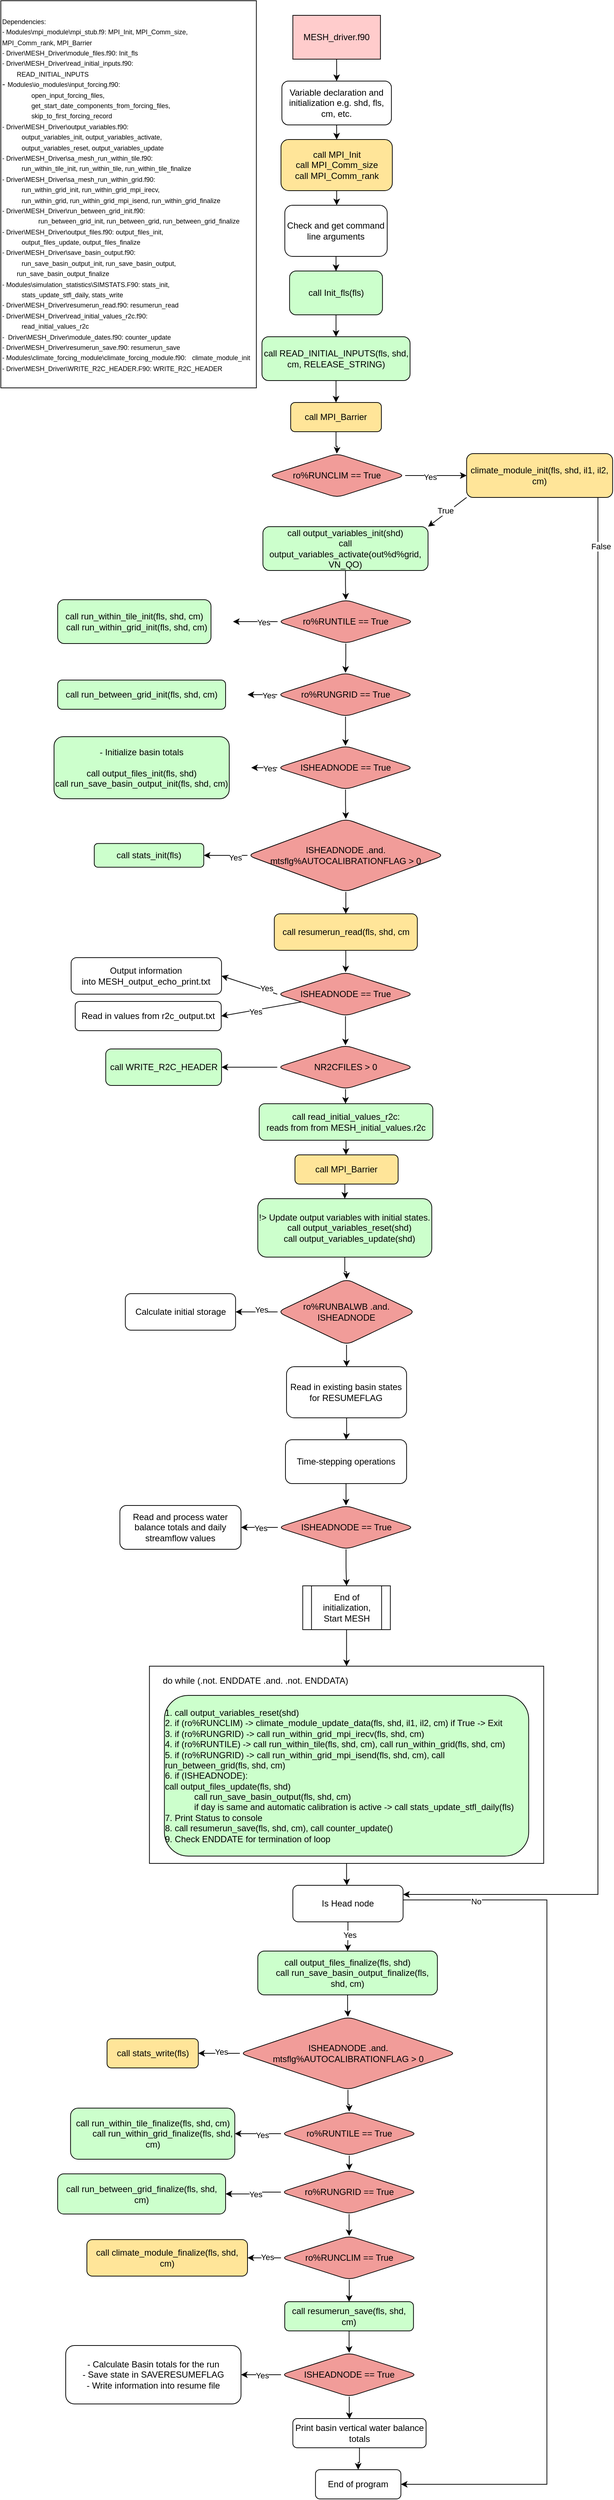 <mxfile version="24.7.14">
  <diagram name="Page-1" id="9W-sOv-dYj6pa3i9w2rR">
    <mxGraphModel dx="1666" dy="749" grid="1" gridSize="10" guides="1" tooltips="1" connect="1" arrows="1" fold="1" page="1" pageScale="1" pageWidth="850" pageHeight="1100" math="0" shadow="0">
      <root>
        <mxCell id="0" />
        <mxCell id="1" parent="0" />
        <mxCell id="gUsLZl85WhMoBVwIoA4Z-2" value="" style="edgeStyle=orthogonalEdgeStyle;rounded=0;orthogonalLoop=1;jettySize=auto;html=1;" parent="1" source="18TPVLA24jC4sj1wfvUi-1" target="gUsLZl85WhMoBVwIoA4Z-1" edge="1">
          <mxGeometry relative="1" as="geometry" />
        </mxCell>
        <mxCell id="18TPVLA24jC4sj1wfvUi-1" value="MESH_driver.f90" style="rounded=0;whiteSpace=wrap;html=1;fillColor=#FFCCCC;" parent="1" vertex="1">
          <mxGeometry x="402.12" y="30" width="120" height="60" as="geometry" />
        </mxCell>
        <mxCell id="gUsLZl85WhMoBVwIoA4Z-5" value="" style="edgeStyle=orthogonalEdgeStyle;rounded=0;orthogonalLoop=1;jettySize=auto;html=1;" parent="1" source="gUsLZl85WhMoBVwIoA4Z-1" target="gUsLZl85WhMoBVwIoA4Z-4" edge="1">
          <mxGeometry relative="1" as="geometry" />
        </mxCell>
        <mxCell id="gUsLZl85WhMoBVwIoA4Z-1" value="Variable declaration and initialization e.g. shd, fls, cm, etc." style="whiteSpace=wrap;html=1;fillColor=#FFFFFF;rounded=1;" parent="1" vertex="1">
          <mxGeometry x="387.12" y="120" width="150" height="60" as="geometry" />
        </mxCell>
        <mxCell id="gUsLZl85WhMoBVwIoA4Z-7" value="" style="edgeStyle=orthogonalEdgeStyle;rounded=0;orthogonalLoop=1;jettySize=auto;html=1;" parent="1" source="gUsLZl85WhMoBVwIoA4Z-4" target="gUsLZl85WhMoBVwIoA4Z-6" edge="1">
          <mxGeometry relative="1" as="geometry" />
        </mxCell>
        <mxCell id="gUsLZl85WhMoBVwIoA4Z-4" value="call MPI_Init&lt;div&gt;call MPI_Comm_size&lt;br&gt;&lt;/div&gt;&lt;div&gt;call MPI_Comm_rank&lt;br&gt;&lt;/div&gt;" style="whiteSpace=wrap;html=1;fillColor=#FFE599;rounded=1;" parent="1" vertex="1">
          <mxGeometry x="385.87" y="200" width="152.5" height="70" as="geometry" />
        </mxCell>
        <mxCell id="gUsLZl85WhMoBVwIoA4Z-9" value="" style="edgeStyle=orthogonalEdgeStyle;rounded=0;orthogonalLoop=1;jettySize=auto;html=1;" parent="1" source="gUsLZl85WhMoBVwIoA4Z-6" target="gUsLZl85WhMoBVwIoA4Z-8" edge="1">
          <mxGeometry relative="1" as="geometry" />
        </mxCell>
        <mxCell id="gUsLZl85WhMoBVwIoA4Z-6" value="Check and get command line arguments" style="whiteSpace=wrap;html=1;fillColor=#FFFFFF;rounded=1;" parent="1" vertex="1">
          <mxGeometry x="391.12" y="290" width="140.25" height="70" as="geometry" />
        </mxCell>
        <mxCell id="gUsLZl85WhMoBVwIoA4Z-13" value="" style="edgeStyle=orthogonalEdgeStyle;rounded=0;orthogonalLoop=1;jettySize=auto;html=1;" parent="1" source="gUsLZl85WhMoBVwIoA4Z-8" target="gUsLZl85WhMoBVwIoA4Z-12" edge="1">
          <mxGeometry relative="1" as="geometry" />
        </mxCell>
        <mxCell id="gUsLZl85WhMoBVwIoA4Z-8" value="call Init_fls(fls)" style="whiteSpace=wrap;html=1;fillColor=#CCFFCC;rounded=1;" parent="1" vertex="1">
          <mxGeometry x="397.62" y="380" width="127.26" height="60" as="geometry" />
        </mxCell>
        <mxCell id="gUsLZl85WhMoBVwIoA4Z-15" value="" style="edgeStyle=orthogonalEdgeStyle;rounded=0;orthogonalLoop=1;jettySize=auto;html=1;" parent="1" source="gUsLZl85WhMoBVwIoA4Z-12" target="gUsLZl85WhMoBVwIoA4Z-14" edge="1">
          <mxGeometry relative="1" as="geometry" />
        </mxCell>
        <mxCell id="gUsLZl85WhMoBVwIoA4Z-12" value="call READ_INITIAL_INPUTS(fls, shd, cm, RELEASE_STRING)" style="whiteSpace=wrap;html=1;fillColor=#CCFFCC;rounded=1;" parent="1" vertex="1">
          <mxGeometry x="359.81" y="470" width="202.87" height="60" as="geometry" />
        </mxCell>
        <mxCell id="gUsLZl85WhMoBVwIoA4Z-17" value="" style="edgeStyle=orthogonalEdgeStyle;rounded=0;orthogonalLoop=1;jettySize=auto;html=1;" parent="1" source="gUsLZl85WhMoBVwIoA4Z-14" edge="1">
          <mxGeometry relative="1" as="geometry">
            <mxPoint x="462.296" y="630" as="targetPoint" />
          </mxGeometry>
        </mxCell>
        <mxCell id="gUsLZl85WhMoBVwIoA4Z-14" value="call MPI_Barrier" style="whiteSpace=wrap;html=1;fillColor=#FFE599;rounded=1;" parent="1" vertex="1">
          <mxGeometry x="399.13" y="560" width="124.25" height="40" as="geometry" />
        </mxCell>
        <mxCell id="gUsLZl85WhMoBVwIoA4Z-20" value="" style="edgeStyle=orthogonalEdgeStyle;rounded=0;orthogonalLoop=1;jettySize=auto;html=1;" parent="1" source="gUsLZl85WhMoBVwIoA4Z-18" target="gUsLZl85WhMoBVwIoA4Z-19" edge="1">
          <mxGeometry relative="1" as="geometry" />
        </mxCell>
        <mxCell id="gUsLZl85WhMoBVwIoA4Z-24" value="Yes" style="edgeLabel;html=1;align=center;verticalAlign=middle;resizable=0;points=[];" parent="gUsLZl85WhMoBVwIoA4Z-20" vertex="1" connectable="0">
          <mxGeometry x="-0.206" y="-2" relative="1" as="geometry">
            <mxPoint as="offset" />
          </mxGeometry>
        </mxCell>
        <mxCell id="gUsLZl85WhMoBVwIoA4Z-18" value="&lt;div&gt;ro%RUNCLIM == True&lt;/div&gt;" style="rhombus;whiteSpace=wrap;html=1;rounded=1;fillColor=#F19C99;" parent="1" vertex="1">
          <mxGeometry x="369.12" y="630" width="186.89" height="60" as="geometry" />
        </mxCell>
        <mxCell id="gUsLZl85WhMoBVwIoA4Z-22" value="" style="edgeStyle=orthogonalEdgeStyle;rounded=0;orthogonalLoop=1;jettySize=auto;html=1;entryX=1;entryY=0.25;entryDx=0;entryDy=0;" parent="1" source="gUsLZl85WhMoBVwIoA4Z-19" target="gUsLZl85WhMoBVwIoA4Z-96" edge="1">
          <mxGeometry relative="1" as="geometry">
            <mxPoint x="740.125" y="780" as="targetPoint" />
            <Array as="points">
              <mxPoint x="820" y="2603" />
            </Array>
          </mxGeometry>
        </mxCell>
        <mxCell id="gUsLZl85WhMoBVwIoA4Z-138" value="False" style="edgeLabel;html=1;align=center;verticalAlign=middle;resizable=0;points=[];" parent="gUsLZl85WhMoBVwIoA4Z-22" vertex="1" connectable="0">
          <mxGeometry x="-0.939" y="4" relative="1" as="geometry">
            <mxPoint as="offset" />
          </mxGeometry>
        </mxCell>
        <mxCell id="gUsLZl85WhMoBVwIoA4Z-25" style="rounded=0;orthogonalLoop=1;jettySize=auto;html=1;exitX=0;exitY=1;exitDx=0;exitDy=0;entryX=1;entryY=0;entryDx=0;entryDy=0;" parent="1" source="gUsLZl85WhMoBVwIoA4Z-19" target="gUsLZl85WhMoBVwIoA4Z-26" edge="1">
          <mxGeometry relative="1" as="geometry">
            <mxPoint x="530.12" y="770" as="targetPoint" />
          </mxGeometry>
        </mxCell>
        <mxCell id="gUsLZl85WhMoBVwIoA4Z-28" value="True" style="edgeLabel;html=1;align=center;verticalAlign=middle;resizable=0;points=[];" parent="gUsLZl85WhMoBVwIoA4Z-25" vertex="1" connectable="0">
          <mxGeometry x="0.032" y="-4" relative="1" as="geometry">
            <mxPoint as="offset" />
          </mxGeometry>
        </mxCell>
        <mxCell id="gUsLZl85WhMoBVwIoA4Z-19" value="climate_module_init(fls, shd, il1, il2, cm)" style="whiteSpace=wrap;html=1;fillColor=#FFE599;rounded=1;" parent="1" vertex="1">
          <mxGeometry x="640.13" y="630" width="199.99" height="60" as="geometry" />
        </mxCell>
        <mxCell id="gUsLZl85WhMoBVwIoA4Z-31" style="edgeStyle=orthogonalEdgeStyle;rounded=0;orthogonalLoop=1;jettySize=auto;html=1;entryX=0.5;entryY=0;entryDx=0;entryDy=0;" parent="1" source="gUsLZl85WhMoBVwIoA4Z-26" target="gUsLZl85WhMoBVwIoA4Z-30" edge="1">
          <mxGeometry relative="1" as="geometry" />
        </mxCell>
        <mxCell id="gUsLZl85WhMoBVwIoA4Z-26" value="call output_variables_init(shd)&lt;div&gt;call output_variables_activate(out%d%grid, VN_QO)&lt;br&gt;&lt;/div&gt;" style="whiteSpace=wrap;html=1;fillColor=#CCFFCC;rounded=1;" parent="1" vertex="1">
          <mxGeometry x="361.12" y="730" width="226.19" height="60" as="geometry" />
        </mxCell>
        <mxCell id="gUsLZl85WhMoBVwIoA4Z-33" value="" style="edgeStyle=orthogonalEdgeStyle;rounded=0;orthogonalLoop=1;jettySize=auto;html=1;" parent="1" source="gUsLZl85WhMoBVwIoA4Z-30" edge="1">
          <mxGeometry relative="1" as="geometry">
            <mxPoint x="320.12" y="860" as="targetPoint" />
          </mxGeometry>
        </mxCell>
        <mxCell id="gUsLZl85WhMoBVwIoA4Z-34" value="Yes" style="edgeLabel;html=1;align=center;verticalAlign=middle;resizable=0;points=[];" parent="gUsLZl85WhMoBVwIoA4Z-33" vertex="1" connectable="0">
          <mxGeometry x="-0.382" y="1" relative="1" as="geometry">
            <mxPoint as="offset" />
          </mxGeometry>
        </mxCell>
        <mxCell id="gUsLZl85WhMoBVwIoA4Z-38" style="edgeStyle=orthogonalEdgeStyle;rounded=0;orthogonalLoop=1;jettySize=auto;html=1;entryX=0.5;entryY=0;entryDx=0;entryDy=0;" parent="1" source="gUsLZl85WhMoBVwIoA4Z-30" target="gUsLZl85WhMoBVwIoA4Z-37" edge="1">
          <mxGeometry relative="1" as="geometry" />
        </mxCell>
        <mxCell id="gUsLZl85WhMoBVwIoA4Z-30" value="&lt;div&gt;ro%RUNTILE == True&lt;/div&gt;" style="rhombus;whiteSpace=wrap;html=1;rounded=1;fillColor=#F19C99;" parent="1" vertex="1">
          <mxGeometry x="381.23" y="830" width="186.89" height="60" as="geometry" />
        </mxCell>
        <mxCell id="gUsLZl85WhMoBVwIoA4Z-32" value="&lt;div&gt;call run_within_tile_init(fls, shd, cm)&lt;/div&gt;&lt;div&gt;&amp;nbsp; call run_within_grid_init(fls, shd, cm)&lt;/div&gt;" style="whiteSpace=wrap;html=1;fillColor=#CCFFCC;rounded=1;" parent="1" vertex="1">
          <mxGeometry x="80" y="830" width="210" height="60" as="geometry" />
        </mxCell>
        <mxCell id="gUsLZl85WhMoBVwIoA4Z-45" style="edgeStyle=orthogonalEdgeStyle;rounded=0;orthogonalLoop=1;jettySize=auto;html=1;entryX=0.5;entryY=0;entryDx=0;entryDy=0;" parent="1" source="gUsLZl85WhMoBVwIoA4Z-37" target="gUsLZl85WhMoBVwIoA4Z-44" edge="1">
          <mxGeometry relative="1" as="geometry" />
        </mxCell>
        <mxCell id="gUsLZl85WhMoBVwIoA4Z-37" value="&lt;div&gt;ro%RUNGRID == True&lt;/div&gt;" style="rhombus;whiteSpace=wrap;html=1;rounded=1;fillColor=#F19C99;" parent="1" vertex="1">
          <mxGeometry x="380.77" y="930" width="186.89" height="60" as="geometry" />
        </mxCell>
        <mxCell id="gUsLZl85WhMoBVwIoA4Z-39" value="" style="edgeStyle=orthogonalEdgeStyle;rounded=0;orthogonalLoop=1;jettySize=auto;html=1;exitX=0;exitY=0.5;exitDx=0;exitDy=0;" parent="1" source="gUsLZl85WhMoBVwIoA4Z-37" edge="1">
          <mxGeometry relative="1" as="geometry">
            <mxPoint x="391.12" y="870" as="sourcePoint" />
            <mxPoint x="340.12" y="960" as="targetPoint" />
          </mxGeometry>
        </mxCell>
        <mxCell id="gUsLZl85WhMoBVwIoA4Z-40" value="Yes" style="edgeLabel;html=1;align=center;verticalAlign=middle;resizable=0;points=[];" parent="gUsLZl85WhMoBVwIoA4Z-39" vertex="1" connectable="0">
          <mxGeometry x="-0.382" y="1" relative="1" as="geometry">
            <mxPoint as="offset" />
          </mxGeometry>
        </mxCell>
        <mxCell id="gUsLZl85WhMoBVwIoA4Z-41" value="call run_between_grid_init(fls, shd, cm)" style="whiteSpace=wrap;html=1;fillColor=#CCFFCC;rounded=1;" parent="1" vertex="1">
          <mxGeometry x="80" y="940" width="230" height="40" as="geometry" />
        </mxCell>
        <mxCell id="gUsLZl85WhMoBVwIoA4Z-50" style="edgeStyle=orthogonalEdgeStyle;rounded=0;orthogonalLoop=1;jettySize=auto;html=1;entryX=0.5;entryY=0;entryDx=0;entryDy=0;" parent="1" source="gUsLZl85WhMoBVwIoA4Z-44" target="gUsLZl85WhMoBVwIoA4Z-49" edge="1">
          <mxGeometry relative="1" as="geometry" />
        </mxCell>
        <mxCell id="gUsLZl85WhMoBVwIoA4Z-44" value="&lt;div&gt;ISHEADNODE == True&lt;/div&gt;" style="rhombus;whiteSpace=wrap;html=1;rounded=1;fillColor=#F19C99;" parent="1" vertex="1">
          <mxGeometry x="380.77" y="1030" width="186.89" height="60" as="geometry" />
        </mxCell>
        <mxCell id="gUsLZl85WhMoBVwIoA4Z-46" value="-&amp;nbsp;Initialize basin totals&lt;div&gt;&lt;br&gt;&lt;/div&gt;&lt;div&gt;&lt;div&gt;call output_files_init(fls, shd)&lt;/div&gt;&lt;div&gt;&lt;span style=&quot;background-color: initial;&quot;&gt;call run_save_basin_output_init(fls, shd, cm)&lt;/span&gt;&lt;/div&gt;&lt;/div&gt;" style="whiteSpace=wrap;html=1;fillColor=#CCFFCC;rounded=1;" parent="1" vertex="1">
          <mxGeometry x="75" y="1017.5" width="240" height="85" as="geometry" />
        </mxCell>
        <mxCell id="gUsLZl85WhMoBVwIoA4Z-47" value="" style="edgeStyle=orthogonalEdgeStyle;rounded=0;orthogonalLoop=1;jettySize=auto;html=1;exitX=0;exitY=0.5;exitDx=0;exitDy=0;entryX=1;entryY=0.5;entryDx=0;entryDy=0;" parent="1" source="gUsLZl85WhMoBVwIoA4Z-44" edge="1">
          <mxGeometry relative="1" as="geometry">
            <mxPoint x="391.12" y="970" as="sourcePoint" />
            <mxPoint x="345.12" y="1060" as="targetPoint" />
          </mxGeometry>
        </mxCell>
        <mxCell id="gUsLZl85WhMoBVwIoA4Z-48" value="Yes" style="edgeLabel;html=1;align=center;verticalAlign=middle;resizable=0;points=[];" parent="gUsLZl85WhMoBVwIoA4Z-47" vertex="1" connectable="0">
          <mxGeometry x="-0.382" y="1" relative="1" as="geometry">
            <mxPoint as="offset" />
          </mxGeometry>
        </mxCell>
        <mxCell id="gUsLZl85WhMoBVwIoA4Z-54" style="edgeStyle=orthogonalEdgeStyle;rounded=0;orthogonalLoop=1;jettySize=auto;html=1;entryX=1;entryY=0.5;entryDx=0;entryDy=0;" parent="1" source="gUsLZl85WhMoBVwIoA4Z-49" target="gUsLZl85WhMoBVwIoA4Z-52" edge="1">
          <mxGeometry relative="1" as="geometry" />
        </mxCell>
        <mxCell id="gUsLZl85WhMoBVwIoA4Z-55" value="Yes" style="edgeLabel;html=1;align=center;verticalAlign=middle;resizable=0;points=[];" parent="gUsLZl85WhMoBVwIoA4Z-54" vertex="1" connectable="0">
          <mxGeometry x="-0.436" y="3" relative="1" as="geometry">
            <mxPoint as="offset" />
          </mxGeometry>
        </mxCell>
        <mxCell id="gUsLZl85WhMoBVwIoA4Z-57" value="" style="edgeStyle=orthogonalEdgeStyle;rounded=0;orthogonalLoop=1;jettySize=auto;html=1;" parent="1" source="gUsLZl85WhMoBVwIoA4Z-49" target="gUsLZl85WhMoBVwIoA4Z-56" edge="1">
          <mxGeometry relative="1" as="geometry">
            <mxPoint x="486.957" y="1259.996" as="sourcePoint" />
          </mxGeometry>
        </mxCell>
        <mxCell id="gUsLZl85WhMoBVwIoA4Z-49" value="&lt;div&gt;ISHEADNODE .and. mtsflg%AUTOCALIBRATIONFLAG &amp;gt; 0&lt;/div&gt;" style="rhombus;whiteSpace=wrap;html=1;rounded=1;fillColor=#F19C99;" parent="1" vertex="1">
          <mxGeometry x="340" y="1130" width="269.35" height="100" as="geometry" />
        </mxCell>
        <mxCell id="gUsLZl85WhMoBVwIoA4Z-52" value="call stats_init(fls)" style="whiteSpace=wrap;html=1;fillColor=#CCFFCC;rounded=1;" parent="1" vertex="1">
          <mxGeometry x="130.12" y="1163.75" width="150" height="32.5" as="geometry" />
        </mxCell>
        <mxCell id="gUsLZl85WhMoBVwIoA4Z-61" style="edgeStyle=orthogonalEdgeStyle;rounded=0;orthogonalLoop=1;jettySize=auto;html=1;" parent="1" source="gUsLZl85WhMoBVwIoA4Z-56" target="gUsLZl85WhMoBVwIoA4Z-60" edge="1">
          <mxGeometry relative="1" as="geometry" />
        </mxCell>
        <mxCell id="gUsLZl85WhMoBVwIoA4Z-56" value="call resumerun_read(fls, shd, cm" style="whiteSpace=wrap;html=1;fillColor=#FFE599;rounded=1;" parent="1" vertex="1">
          <mxGeometry x="376.72" y="1260" width="195.91" height="50" as="geometry" />
        </mxCell>
        <mxCell id="gUsLZl85WhMoBVwIoA4Z-58" value="Output information into&amp;nbsp;MESH_output_echo_print.txt" style="whiteSpace=wrap;html=1;fillColor=#FFFFFF;rounded=1;" parent="1" vertex="1">
          <mxGeometry x="98.42" y="1320" width="206" height="50" as="geometry" />
        </mxCell>
        <mxCell id="gUsLZl85WhMoBVwIoA4Z-62" style="rounded=0;orthogonalLoop=1;jettySize=auto;html=1;exitX=0;exitY=0.5;exitDx=0;exitDy=0;entryX=1;entryY=0.5;entryDx=0;entryDy=0;" parent="1" source="gUsLZl85WhMoBVwIoA4Z-60" target="gUsLZl85WhMoBVwIoA4Z-58" edge="1">
          <mxGeometry relative="1" as="geometry">
            <mxPoint x="311.12" y="1355.88" as="targetPoint" />
          </mxGeometry>
        </mxCell>
        <mxCell id="u-flpIWUpxLz1rZG0Yce-4" value="Yes" style="edgeLabel;html=1;align=center;verticalAlign=middle;resizable=0;points=[];" parent="gUsLZl85WhMoBVwIoA4Z-62" vertex="1" connectable="0">
          <mxGeometry x="-0.589" y="-3" relative="1" as="geometry">
            <mxPoint as="offset" />
          </mxGeometry>
        </mxCell>
        <mxCell id="gUsLZl85WhMoBVwIoA4Z-65" style="rounded=0;orthogonalLoop=1;jettySize=auto;html=1;entryX=1;entryY=0.5;entryDx=0;entryDy=0;" parent="1" source="gUsLZl85WhMoBVwIoA4Z-60" target="gUsLZl85WhMoBVwIoA4Z-63" edge="1">
          <mxGeometry relative="1" as="geometry">
            <mxPoint x="310.12" y="1400" as="targetPoint" />
          </mxGeometry>
        </mxCell>
        <mxCell id="u-flpIWUpxLz1rZG0Yce-3" value="Yes" style="edgeLabel;html=1;align=center;verticalAlign=middle;resizable=0;points=[];" parent="gUsLZl85WhMoBVwIoA4Z-65" vertex="1" connectable="0">
          <mxGeometry x="0.152" y="2" relative="1" as="geometry">
            <mxPoint as="offset" />
          </mxGeometry>
        </mxCell>
        <mxCell id="gUsLZl85WhMoBVwIoA4Z-68" value="" style="edgeStyle=orthogonalEdgeStyle;rounded=0;orthogonalLoop=1;jettySize=auto;html=1;" parent="1" source="gUsLZl85WhMoBVwIoA4Z-60" target="gUsLZl85WhMoBVwIoA4Z-67" edge="1">
          <mxGeometry relative="1" as="geometry" />
        </mxCell>
        <mxCell id="gUsLZl85WhMoBVwIoA4Z-60" value="&lt;div&gt;ISHEADNODE == True&lt;/div&gt;" style="rhombus;whiteSpace=wrap;html=1;rounded=1;fillColor=#F19C99;" parent="1" vertex="1">
          <mxGeometry x="380.77" y="1340" width="186.89" height="60" as="geometry" />
        </mxCell>
        <mxCell id="gUsLZl85WhMoBVwIoA4Z-63" value="Read in values from r2c_output.txt" style="whiteSpace=wrap;html=1;fillColor=#FFFFFF;rounded=1;" parent="1" vertex="1">
          <mxGeometry x="104" y="1380" width="200" height="40" as="geometry" />
        </mxCell>
        <mxCell id="gUsLZl85WhMoBVwIoA4Z-70" value="" style="edgeStyle=orthogonalEdgeStyle;rounded=0;orthogonalLoop=1;jettySize=auto;html=1;" parent="1" source="gUsLZl85WhMoBVwIoA4Z-67" target="gUsLZl85WhMoBVwIoA4Z-69" edge="1">
          <mxGeometry relative="1" as="geometry" />
        </mxCell>
        <mxCell id="gUsLZl85WhMoBVwIoA4Z-72" value="" style="edgeStyle=orthogonalEdgeStyle;rounded=0;orthogonalLoop=1;jettySize=auto;html=1;" parent="1" source="gUsLZl85WhMoBVwIoA4Z-67" target="gUsLZl85WhMoBVwIoA4Z-71" edge="1">
          <mxGeometry relative="1" as="geometry" />
        </mxCell>
        <mxCell id="gUsLZl85WhMoBVwIoA4Z-67" value="&lt;div&gt;NR2CFILES &amp;gt; 0&lt;/div&gt;" style="rhombus;whiteSpace=wrap;html=1;rounded=1;fillColor=#F19C99;" parent="1" vertex="1">
          <mxGeometry x="380.77" y="1440" width="186.89" height="60" as="geometry" />
        </mxCell>
        <mxCell id="gUsLZl85WhMoBVwIoA4Z-69" value="call WRITE_R2C_HEADER" style="whiteSpace=wrap;html=1;fillColor=#CCFFCC;rounded=1;" parent="1" vertex="1">
          <mxGeometry x="145.82" y="1445" width="158.6" height="50" as="geometry" />
        </mxCell>
        <mxCell id="pa1D5qOyX0WjgCxCnoP0-2" style="edgeStyle=orthogonalEdgeStyle;rounded=0;orthogonalLoop=1;jettySize=auto;html=1;exitX=0.5;exitY=1;exitDx=0;exitDy=0;" edge="1" parent="1" source="gUsLZl85WhMoBVwIoA4Z-71" target="pa1D5qOyX0WjgCxCnoP0-1">
          <mxGeometry relative="1" as="geometry" />
        </mxCell>
        <mxCell id="gUsLZl85WhMoBVwIoA4Z-71" value="call read_initial_values_r2c:&lt;br&gt;reads from from&amp;nbsp;MESH_initial_values.r2c" style="whiteSpace=wrap;html=1;fillColor=#CCFFCC;rounded=1;" parent="1" vertex="1">
          <mxGeometry x="356.02" y="1520" width="237.85" height="50" as="geometry" />
        </mxCell>
        <mxCell id="gUsLZl85WhMoBVwIoA4Z-76" style="edgeStyle=orthogonalEdgeStyle;rounded=0;orthogonalLoop=1;jettySize=auto;html=1;entryX=0.5;entryY=0;entryDx=0;entryDy=0;" parent="1" source="gUsLZl85WhMoBVwIoA4Z-73" target="gUsLZl85WhMoBVwIoA4Z-75" edge="1">
          <mxGeometry relative="1" as="geometry" />
        </mxCell>
        <mxCell id="gUsLZl85WhMoBVwIoA4Z-73" value="&lt;div&gt;!&amp;gt; Update output variables with initial states.&lt;/div&gt;&lt;div&gt;&amp;nbsp; &amp;nbsp; call output_variables_reset(shd)&lt;/div&gt;&lt;div&gt;&amp;nbsp; &amp;nbsp; call output_variables_update(shd)&lt;/div&gt;" style="whiteSpace=wrap;html=1;fillColor=#CCFFCC;rounded=1;" parent="1" vertex="1">
          <mxGeometry x="354.12" y="1650" width="238.3" height="80" as="geometry" />
        </mxCell>
        <mxCell id="gUsLZl85WhMoBVwIoA4Z-78" style="edgeStyle=orthogonalEdgeStyle;rounded=0;orthogonalLoop=1;jettySize=auto;html=1;entryX=1;entryY=0.5;entryDx=0;entryDy=0;" parent="1" source="gUsLZl85WhMoBVwIoA4Z-75" target="gUsLZl85WhMoBVwIoA4Z-77" edge="1">
          <mxGeometry relative="1" as="geometry" />
        </mxCell>
        <mxCell id="u-flpIWUpxLz1rZG0Yce-5" value="Yes" style="edgeLabel;html=1;align=center;verticalAlign=middle;resizable=0;points=[];" parent="gUsLZl85WhMoBVwIoA4Z-78" vertex="1" connectable="0">
          <mxGeometry x="-0.228" y="-3" relative="1" as="geometry">
            <mxPoint as="offset" />
          </mxGeometry>
        </mxCell>
        <mxCell id="gUsLZl85WhMoBVwIoA4Z-80" value="" style="edgeStyle=orthogonalEdgeStyle;rounded=0;orthogonalLoop=1;jettySize=auto;html=1;" parent="1" source="gUsLZl85WhMoBVwIoA4Z-75" target="gUsLZl85WhMoBVwIoA4Z-79" edge="1">
          <mxGeometry relative="1" as="geometry" />
        </mxCell>
        <mxCell id="gUsLZl85WhMoBVwIoA4Z-75" value="&lt;div&gt;ro%RUNBALWB .and. ISHEADNODE&lt;/div&gt;" style="rhombus;whiteSpace=wrap;html=1;rounded=1;fillColor=#F19C99;" parent="1" vertex="1">
          <mxGeometry x="381.23" y="1760" width="188.89" height="90" as="geometry" />
        </mxCell>
        <mxCell id="gUsLZl85WhMoBVwIoA4Z-77" value="Calculate initial storage" style="whiteSpace=wrap;html=1;fillColor=#FFFFFF;rounded=1;" parent="1" vertex="1">
          <mxGeometry x="172.67" y="1780" width="151" height="50" as="geometry" />
        </mxCell>
        <mxCell id="gUsLZl85WhMoBVwIoA4Z-82" value="" style="edgeStyle=orthogonalEdgeStyle;rounded=0;orthogonalLoop=1;jettySize=auto;html=1;" parent="1" source="gUsLZl85WhMoBVwIoA4Z-79" target="gUsLZl85WhMoBVwIoA4Z-81" edge="1">
          <mxGeometry relative="1" as="geometry" />
        </mxCell>
        <mxCell id="gUsLZl85WhMoBVwIoA4Z-79" value="Read in existing basin states for RESUMEFLAG" style="whiteSpace=wrap;html=1;fillColor=#FFFFFF;rounded=1;" parent="1" vertex="1">
          <mxGeometry x="393.45" y="1880" width="164.45" height="70" as="geometry" />
        </mxCell>
        <mxCell id="4iPWvm5oYyeoY1g7XsAB-4" style="edgeStyle=orthogonalEdgeStyle;rounded=0;orthogonalLoop=1;jettySize=auto;html=1;" parent="1" source="gUsLZl85WhMoBVwIoA4Z-81" target="4iPWvm5oYyeoY1g7XsAB-3" edge="1">
          <mxGeometry relative="1" as="geometry" />
        </mxCell>
        <mxCell id="gUsLZl85WhMoBVwIoA4Z-81" value="Time-stepping operations" style="rounded=1;whiteSpace=wrap;html=1;fillColor=#FFFFFF;" parent="1" vertex="1">
          <mxGeometry x="391.99" y="1980" width="165.91" height="60" as="geometry" />
        </mxCell>
        <mxCell id="gUsLZl85WhMoBVwIoA4Z-90" style="edgeStyle=orthogonalEdgeStyle;rounded=0;orthogonalLoop=1;jettySize=auto;html=1;entryX=0.5;entryY=0;entryDx=0;entryDy=0;" parent="1" source="gUsLZl85WhMoBVwIoA4Z-87" target="gUsLZl85WhMoBVwIoA4Z-89" edge="1">
          <mxGeometry relative="1" as="geometry" />
        </mxCell>
        <mxCell id="gUsLZl85WhMoBVwIoA4Z-87" value="End of initialization,&lt;div&gt;Start MESH&lt;/div&gt;" style="shape=process;whiteSpace=wrap;html=1;backgroundOutline=1;" parent="1" vertex="1">
          <mxGeometry x="415.68" y="2180" width="120" height="60" as="geometry" />
        </mxCell>
        <mxCell id="gUsLZl85WhMoBVwIoA4Z-93" value="" style="group" parent="1" vertex="1" connectable="0">
          <mxGeometry x="205.68" y="2290" width="540" height="270" as="geometry" />
        </mxCell>
        <mxCell id="gUsLZl85WhMoBVwIoA4Z-89" value="" style="rounded=0;whiteSpace=wrap;html=1;align=left;" parent="gUsLZl85WhMoBVwIoA4Z-93" vertex="1">
          <mxGeometry width="540" height="270" as="geometry" />
        </mxCell>
        <mxCell id="gUsLZl85WhMoBVwIoA4Z-91" value="do while (.not. ENDDATE .and. .not. ENDDATA)" style="text;html=1;align=center;verticalAlign=middle;whiteSpace=wrap;rounded=0;" parent="gUsLZl85WhMoBVwIoA4Z-93" vertex="1">
          <mxGeometry y="10" width="290" height="20" as="geometry" />
        </mxCell>
        <mxCell id="gUsLZl85WhMoBVwIoA4Z-92" value="&lt;div style=&quot;text-align: left;&quot;&gt;&lt;span style=&quot;background-color: initial;&quot;&gt;1.&amp;nbsp;call output_variables_reset(shd)&lt;/span&gt;&lt;/div&gt;&lt;div style=&quot;text-align: left;&quot;&gt;2.&amp;nbsp;if (ro%RUNCLIM) -&amp;gt; climate_module_update_data(fls, shd, il1, il2, cm) if True -&amp;gt; Exit&lt;/div&gt;&lt;div style=&quot;text-align: left;&quot;&gt;3.&amp;nbsp;if (ro%RUNGRID) -&amp;gt; call run_within_grid_mpi_irecv(fls, shd, cm)&lt;/div&gt;&lt;div style=&quot;text-align: left;&quot;&gt;4.&amp;nbsp;if (ro%RUNTILE) -&amp;gt;&amp;nbsp;&lt;span style=&quot;background-color: initial;&quot;&gt;call run_within_tile(fls, shd, cm),&lt;/span&gt;&lt;span style=&quot;background-color: initial;&quot;&gt;&amp;nbsp;call run_within_grid(fls, shd, cm)&lt;/span&gt;&lt;/div&gt;&lt;div style=&quot;text-align: left;&quot;&gt;&lt;span style=&quot;background-color: initial;&quot;&gt;5.&amp;nbsp;&lt;/span&gt;&lt;span style=&quot;background-color: initial;&quot;&gt;if (ro%RUNGRID) -&amp;gt;&amp;nbsp;&lt;/span&gt;&lt;span style=&quot;background-color: initial;&quot;&gt;call run_within_grid_mpi_isend(fls, shd, cm),&amp;nbsp;&lt;/span&gt;&lt;span style=&quot;background-color: initial;&quot;&gt;call run_between_grid(fls, shd, cm)&lt;/span&gt;&lt;/div&gt;&lt;div style=&quot;text-align: left;&quot;&gt;&lt;span style=&quot;background-color: initial;&quot;&gt;6.&amp;nbsp;&lt;/span&gt;&lt;span style=&quot;background-color: initial;&quot;&gt;if (ISHEADNODE):&lt;/span&gt;&lt;/div&gt;&lt;div style=&quot;text-align: left;&quot;&gt;&lt;span style=&quot;background-color: initial;&quot;&gt;&lt;div&gt;call output_files_update(fls, shd)&lt;/div&gt;&lt;div&gt;&amp;nbsp; &amp;nbsp; &amp;nbsp; &amp;nbsp; &amp;nbsp; &amp;nbsp; call run_save_basin_output(fls, shd, cm)&lt;/div&gt;&lt;div&gt;&lt;span style=&quot;white-space: pre;&quot;&gt;&#x9;&lt;/span&gt;&amp;nbsp; &amp;nbsp; if day is same and automatic calibration is active -&amp;gt; call stats_update_stfl_daily(fls)&lt;br&gt;&lt;/div&gt;&lt;div&gt;7. Print Status to console&lt;/div&gt;&lt;div&gt;8.&amp;nbsp;call resumerun_save(fls, shd, cm),&amp;nbsp;&lt;span style=&quot;background-color: initial;&quot;&gt;call counter_update()&lt;/span&gt;&lt;/div&gt;&lt;div&gt;&lt;span style=&quot;background-color: initial;&quot;&gt;9. Check&amp;nbsp;&lt;/span&gt;&lt;span style=&quot;background-color: initial;&quot;&gt;ENDDATE for termination of loop&lt;/span&gt;&lt;/div&gt;&lt;/span&gt;&lt;/div&gt;" style="rounded=1;whiteSpace=wrap;html=1;fillColor=#CCFFCC;" parent="gUsLZl85WhMoBVwIoA4Z-93" vertex="1">
          <mxGeometry x="20.5" y="40" width="498.99" height="220" as="geometry" />
        </mxCell>
        <mxCell id="gUsLZl85WhMoBVwIoA4Z-95" value="" style="edgeStyle=orthogonalEdgeStyle;rounded=0;orthogonalLoop=1;jettySize=auto;html=1;" parent="1" source="gUsLZl85WhMoBVwIoA4Z-89" edge="1">
          <mxGeometry relative="1" as="geometry">
            <mxPoint x="476.12" y="2590" as="targetPoint" />
          </mxGeometry>
        </mxCell>
        <mxCell id="gUsLZl85WhMoBVwIoA4Z-98" value="" style="edgeStyle=orthogonalEdgeStyle;rounded=0;orthogonalLoop=1;jettySize=auto;html=1;" parent="1" source="gUsLZl85WhMoBVwIoA4Z-96" target="gUsLZl85WhMoBVwIoA4Z-97" edge="1">
          <mxGeometry relative="1" as="geometry" />
        </mxCell>
        <mxCell id="gUsLZl85WhMoBVwIoA4Z-99" value="Yes" style="edgeLabel;html=1;align=center;verticalAlign=middle;resizable=0;points=[];" parent="gUsLZl85WhMoBVwIoA4Z-98" vertex="1" connectable="0">
          <mxGeometry x="-0.099" y="2" relative="1" as="geometry">
            <mxPoint as="offset" />
          </mxGeometry>
        </mxCell>
        <mxCell id="gUsLZl85WhMoBVwIoA4Z-136" style="edgeStyle=orthogonalEdgeStyle;rounded=0;orthogonalLoop=1;jettySize=auto;html=1;entryX=1;entryY=0.5;entryDx=0;entryDy=0;" parent="1" source="gUsLZl85WhMoBVwIoA4Z-96" target="gUsLZl85WhMoBVwIoA4Z-134" edge="1">
          <mxGeometry relative="1" as="geometry">
            <Array as="points">
              <mxPoint x="750.12" y="2610" />
              <mxPoint x="750.12" y="3410" />
            </Array>
          </mxGeometry>
        </mxCell>
        <mxCell id="gUsLZl85WhMoBVwIoA4Z-137" value="No" style="edgeLabel;html=1;align=center;verticalAlign=middle;resizable=0;points=[];" parent="gUsLZl85WhMoBVwIoA4Z-136" vertex="1" connectable="0">
          <mxGeometry x="-0.833" y="-2" relative="1" as="geometry">
            <mxPoint as="offset" />
          </mxGeometry>
        </mxCell>
        <mxCell id="gUsLZl85WhMoBVwIoA4Z-96" value="Is Head node" style="whiteSpace=wrap;html=1;fillColor=#FFFFFF;rounded=1;" parent="1" vertex="1">
          <mxGeometry x="402.12" y="2590" width="151" height="50" as="geometry" />
        </mxCell>
        <mxCell id="gUsLZl85WhMoBVwIoA4Z-97" value="&lt;div&gt;call output_files_finalize(fls, shd)&lt;/div&gt;&lt;div&gt;&amp;nbsp; &amp;nbsp; call run_save_basin_output_finalize(fls, shd, cm)&lt;/div&gt;" style="whiteSpace=wrap;html=1;fillColor=#CCFFCC;rounded=1;" parent="1" vertex="1">
          <mxGeometry x="354.12" y="2680" width="246" height="60" as="geometry" />
        </mxCell>
        <mxCell id="gUsLZl85WhMoBVwIoA4Z-103" value="" style="edgeStyle=orthogonalEdgeStyle;rounded=0;orthogonalLoop=1;jettySize=auto;html=1;" parent="1" source="gUsLZl85WhMoBVwIoA4Z-100" target="gUsLZl85WhMoBVwIoA4Z-102" edge="1">
          <mxGeometry relative="1" as="geometry" />
        </mxCell>
        <mxCell id="gUsLZl85WhMoBVwIoA4Z-105" value="Yes" style="edgeLabel;html=1;align=center;verticalAlign=middle;resizable=0;points=[];" parent="gUsLZl85WhMoBVwIoA4Z-103" vertex="1" connectable="0">
          <mxGeometry x="-0.096" y="-2" relative="1" as="geometry">
            <mxPoint as="offset" />
          </mxGeometry>
        </mxCell>
        <mxCell id="gUsLZl85WhMoBVwIoA4Z-107" style="edgeStyle=orthogonalEdgeStyle;rounded=0;orthogonalLoop=1;jettySize=auto;html=1;entryX=0.5;entryY=0;entryDx=0;entryDy=0;" parent="1" source="gUsLZl85WhMoBVwIoA4Z-100" target="gUsLZl85WhMoBVwIoA4Z-106" edge="1">
          <mxGeometry relative="1" as="geometry" />
        </mxCell>
        <mxCell id="gUsLZl85WhMoBVwIoA4Z-100" value="&lt;div&gt;ISHEADNODE .and. mtsflg%AUTOCALIBRATIONFLAG &amp;gt; 0&lt;/div&gt;" style="rhombus;whiteSpace=wrap;html=1;rounded=1;fillColor=#F19C99;" parent="1" vertex="1">
          <mxGeometry x="329.51" y="2770" width="296.23" height="100" as="geometry" />
        </mxCell>
        <mxCell id="gUsLZl85WhMoBVwIoA4Z-101" style="edgeStyle=orthogonalEdgeStyle;rounded=0;orthogonalLoop=1;jettySize=auto;html=1;entryX=0.5;entryY=0;entryDx=0;entryDy=0;" parent="1" source="gUsLZl85WhMoBVwIoA4Z-97" target="gUsLZl85WhMoBVwIoA4Z-100" edge="1">
          <mxGeometry relative="1" as="geometry" />
        </mxCell>
        <mxCell id="gUsLZl85WhMoBVwIoA4Z-102" value="call stats_write(fls)" style="whiteSpace=wrap;html=1;fillColor=#FFE599;rounded=1;" parent="1" vertex="1">
          <mxGeometry x="147.62" y="2800" width="125" height="40" as="geometry" />
        </mxCell>
        <mxCell id="gUsLZl85WhMoBVwIoA4Z-109" style="edgeStyle=orthogonalEdgeStyle;rounded=0;orthogonalLoop=1;jettySize=auto;html=1;entryX=1;entryY=0.5;entryDx=0;entryDy=0;" parent="1" source="gUsLZl85WhMoBVwIoA4Z-106" target="gUsLZl85WhMoBVwIoA4Z-108" edge="1">
          <mxGeometry relative="1" as="geometry">
            <mxPoint x="335.12" y="2930" as="targetPoint" />
          </mxGeometry>
        </mxCell>
        <mxCell id="gUsLZl85WhMoBVwIoA4Z-110" value="Yes" style="edgeLabel;html=1;align=center;verticalAlign=middle;resizable=0;points=[];" parent="gUsLZl85WhMoBVwIoA4Z-109" vertex="1" connectable="0">
          <mxGeometry x="-0.166" y="2" relative="1" as="geometry">
            <mxPoint as="offset" />
          </mxGeometry>
        </mxCell>
        <mxCell id="gUsLZl85WhMoBVwIoA4Z-113" style="edgeStyle=orthogonalEdgeStyle;rounded=0;orthogonalLoop=1;jettySize=auto;html=1;entryX=0.5;entryY=0;entryDx=0;entryDy=0;" parent="1" source="gUsLZl85WhMoBVwIoA4Z-106" target="gUsLZl85WhMoBVwIoA4Z-111" edge="1">
          <mxGeometry relative="1" as="geometry" />
        </mxCell>
        <mxCell id="gUsLZl85WhMoBVwIoA4Z-106" value="&lt;div&gt;ro%RUNTILE == True&lt;/div&gt;" style="rhombus;whiteSpace=wrap;html=1;rounded=1;fillColor=#F19C99;" parent="1" vertex="1">
          <mxGeometry x="385.87" y="2900" width="186.89" height="60" as="geometry" />
        </mxCell>
        <mxCell id="gUsLZl85WhMoBVwIoA4Z-108" value="&lt;div&gt;call run_within_tile_finalize(fls, shd, cm)&lt;/div&gt;&lt;div&gt;&amp;nbsp; &amp;nbsp; &amp;nbsp; &amp;nbsp; call run_within_grid_finalize(fls, shd, cm)&lt;/div&gt;" style="whiteSpace=wrap;html=1;fillColor=#CCFFCC;rounded=1;" parent="1" vertex="1">
          <mxGeometry x="97.62" y="2895" width="225" height="70" as="geometry" />
        </mxCell>
        <mxCell id="gUsLZl85WhMoBVwIoA4Z-115" style="edgeStyle=orthogonalEdgeStyle;rounded=0;orthogonalLoop=1;jettySize=auto;html=1;" parent="1" source="gUsLZl85WhMoBVwIoA4Z-111" target="gUsLZl85WhMoBVwIoA4Z-114" edge="1">
          <mxGeometry relative="1" as="geometry">
            <mxPoint x="340.12" y="3012.5" as="targetPoint" />
          </mxGeometry>
        </mxCell>
        <mxCell id="gUsLZl85WhMoBVwIoA4Z-120" value="Yes" style="edgeLabel;html=1;align=center;verticalAlign=middle;resizable=0;points=[];" parent="gUsLZl85WhMoBVwIoA4Z-115" vertex="1" connectable="0">
          <mxGeometry x="-0.117" y="3" relative="1" as="geometry">
            <mxPoint as="offset" />
          </mxGeometry>
        </mxCell>
        <mxCell id="gUsLZl85WhMoBVwIoA4Z-121" style="edgeStyle=orthogonalEdgeStyle;rounded=0;orthogonalLoop=1;jettySize=auto;html=1;entryX=0.5;entryY=0;entryDx=0;entryDy=0;" parent="1" source="gUsLZl85WhMoBVwIoA4Z-111" target="gUsLZl85WhMoBVwIoA4Z-117" edge="1">
          <mxGeometry relative="1" as="geometry" />
        </mxCell>
        <mxCell id="gUsLZl85WhMoBVwIoA4Z-111" value="&lt;div&gt;ro%RUNGRID == True&lt;/div&gt;" style="rhombus;whiteSpace=wrap;html=1;rounded=1;fillColor=#F19C99;" parent="1" vertex="1">
          <mxGeometry x="385.74" y="2980" width="186.89" height="60" as="geometry" />
        </mxCell>
        <mxCell id="gUsLZl85WhMoBVwIoA4Z-114" value="call run_between_grid_finalize(fls, shd, cm)" style="whiteSpace=wrap;html=1;fillColor=#CCFFCC;rounded=1;" parent="1" vertex="1">
          <mxGeometry x="80" y="2985" width="230" height="55" as="geometry" />
        </mxCell>
        <mxCell id="gUsLZl85WhMoBVwIoA4Z-123" style="edgeStyle=orthogonalEdgeStyle;rounded=0;orthogonalLoop=1;jettySize=auto;html=1;entryX=1;entryY=0.5;entryDx=0;entryDy=0;" parent="1" source="gUsLZl85WhMoBVwIoA4Z-117" target="gUsLZl85WhMoBVwIoA4Z-122" edge="1">
          <mxGeometry relative="1" as="geometry" />
        </mxCell>
        <mxCell id="gUsLZl85WhMoBVwIoA4Z-124" value="Yes" style="edgeLabel;html=1;align=center;verticalAlign=middle;resizable=0;points=[];" parent="gUsLZl85WhMoBVwIoA4Z-123" vertex="1" connectable="0">
          <mxGeometry x="-0.156" y="-1" relative="1" as="geometry">
            <mxPoint as="offset" />
          </mxGeometry>
        </mxCell>
        <mxCell id="gUsLZl85WhMoBVwIoA4Z-126" value="" style="edgeStyle=orthogonalEdgeStyle;rounded=0;orthogonalLoop=1;jettySize=auto;html=1;" parent="1" source="gUsLZl85WhMoBVwIoA4Z-117" target="gUsLZl85WhMoBVwIoA4Z-125" edge="1">
          <mxGeometry relative="1" as="geometry" />
        </mxCell>
        <mxCell id="gUsLZl85WhMoBVwIoA4Z-117" value="&lt;div&gt;ro%RUNCLIM == True&lt;/div&gt;" style="rhombus;whiteSpace=wrap;html=1;rounded=1;fillColor=#F19C99;" parent="1" vertex="1">
          <mxGeometry x="385.87" y="3070" width="186.89" height="60" as="geometry" />
        </mxCell>
        <mxCell id="gUsLZl85WhMoBVwIoA4Z-122" value="call&amp;nbsp;climate_module_finalize(fls, shd, cm)" style="whiteSpace=wrap;html=1;fillColor=#FFE599;rounded=1;" parent="1" vertex="1">
          <mxGeometry x="120" y="3075" width="220" height="50" as="geometry" />
        </mxCell>
        <mxCell id="gUsLZl85WhMoBVwIoA4Z-129" style="edgeStyle=orthogonalEdgeStyle;rounded=0;orthogonalLoop=1;jettySize=auto;html=1;" parent="1" source="gUsLZl85WhMoBVwIoA4Z-125" target="gUsLZl85WhMoBVwIoA4Z-127" edge="1">
          <mxGeometry relative="1" as="geometry" />
        </mxCell>
        <mxCell id="gUsLZl85WhMoBVwIoA4Z-125" value="call resumerun_save(fls, shd, cm)" style="whiteSpace=wrap;html=1;fillColor=#CCFFCC;rounded=1;" parent="1" vertex="1">
          <mxGeometry x="391.01" y="3160" width="176.34" height="40" as="geometry" />
        </mxCell>
        <mxCell id="gUsLZl85WhMoBVwIoA4Z-131" style="edgeStyle=orthogonalEdgeStyle;rounded=0;orthogonalLoop=1;jettySize=auto;html=1;" parent="1" source="gUsLZl85WhMoBVwIoA4Z-127" target="gUsLZl85WhMoBVwIoA4Z-130" edge="1">
          <mxGeometry relative="1" as="geometry">
            <mxPoint x="340.12" y="3260" as="targetPoint" />
          </mxGeometry>
        </mxCell>
        <mxCell id="u-flpIWUpxLz1rZG0Yce-7" value="Yes" style="edgeLabel;html=1;align=center;verticalAlign=middle;resizable=0;points=[];" parent="gUsLZl85WhMoBVwIoA4Z-131" vertex="1" connectable="0">
          <mxGeometry x="-0.055" y="1" relative="1" as="geometry">
            <mxPoint as="offset" />
          </mxGeometry>
        </mxCell>
        <mxCell id="gUsLZl85WhMoBVwIoA4Z-127" value="&lt;div&gt;ISHEADNODE == True&lt;/div&gt;" style="rhombus;whiteSpace=wrap;html=1;rounded=1;fillColor=#F19C99;" parent="1" vertex="1">
          <mxGeometry x="385.87" y="3230" width="186.89" height="60" as="geometry" />
        </mxCell>
        <mxCell id="gUsLZl85WhMoBVwIoA4Z-130" value="- Calculate Basin totals for the run&lt;div&gt;- Save state in&amp;nbsp;SAVERESUMEFLAG&lt;/div&gt;&lt;div&gt;- Write information into resume file&lt;/div&gt;" style="whiteSpace=wrap;html=1;fillColor=#FFFFFF;rounded=1;" parent="1" vertex="1">
          <mxGeometry x="91" y="3220" width="240.12" height="80" as="geometry" />
        </mxCell>
        <mxCell id="gUsLZl85WhMoBVwIoA4Z-135" value="" style="edgeStyle=orthogonalEdgeStyle;rounded=0;orthogonalLoop=1;jettySize=auto;html=1;" parent="1" source="gUsLZl85WhMoBVwIoA4Z-132" target="gUsLZl85WhMoBVwIoA4Z-134" edge="1">
          <mxGeometry relative="1" as="geometry" />
        </mxCell>
        <mxCell id="gUsLZl85WhMoBVwIoA4Z-132" value="Print basin vertical water balance totals" style="whiteSpace=wrap;html=1;fillColor=#FFFFFF;rounded=1;" parent="1" vertex="1">
          <mxGeometry x="402.12" y="3320" width="182.5" height="40" as="geometry" />
        </mxCell>
        <mxCell id="gUsLZl85WhMoBVwIoA4Z-133" style="edgeStyle=orthogonalEdgeStyle;rounded=0;orthogonalLoop=1;jettySize=auto;html=1;entryX=0.425;entryY=0.013;entryDx=0;entryDy=0;entryPerimeter=0;" parent="1" source="gUsLZl85WhMoBVwIoA4Z-127" target="gUsLZl85WhMoBVwIoA4Z-132" edge="1">
          <mxGeometry relative="1" as="geometry" />
        </mxCell>
        <mxCell id="gUsLZl85WhMoBVwIoA4Z-134" value="End of program" style="whiteSpace=wrap;html=1;fillColor=#FFFFFF;rounded=1;" parent="1" vertex="1">
          <mxGeometry x="433.12" y="3390" width="117" height="40" as="geometry" />
        </mxCell>
        <mxCell id="4iPWvm5oYyeoY1g7XsAB-1" value="Read and process water balance totals and daily streamflow values" style="rounded=1;whiteSpace=wrap;html=1;fillColor=#FFFFFF;" parent="1" vertex="1">
          <mxGeometry x="165.21" y="2070" width="165.91" height="60" as="geometry" />
        </mxCell>
        <mxCell id="4iPWvm5oYyeoY1g7XsAB-2" style="edgeStyle=orthogonalEdgeStyle;rounded=0;orthogonalLoop=1;jettySize=auto;html=1;entryX=1;entryY=0.5;entryDx=0;entryDy=0;" parent="1" source="4iPWvm5oYyeoY1g7XsAB-3" target="4iPWvm5oYyeoY1g7XsAB-1" edge="1">
          <mxGeometry relative="1" as="geometry" />
        </mxCell>
        <mxCell id="u-flpIWUpxLz1rZG0Yce-6" value="Yes" style="edgeLabel;html=1;align=center;verticalAlign=middle;resizable=0;points=[];" parent="4iPWvm5oYyeoY1g7XsAB-2" vertex="1" connectable="0">
          <mxGeometry x="-0.067" y="1" relative="1" as="geometry">
            <mxPoint as="offset" />
          </mxGeometry>
        </mxCell>
        <mxCell id="4iPWvm5oYyeoY1g7XsAB-5" style="edgeStyle=orthogonalEdgeStyle;rounded=0;orthogonalLoop=1;jettySize=auto;html=1;" parent="1" source="4iPWvm5oYyeoY1g7XsAB-3" target="gUsLZl85WhMoBVwIoA4Z-87" edge="1">
          <mxGeometry relative="1" as="geometry" />
        </mxCell>
        <mxCell id="4iPWvm5oYyeoY1g7XsAB-3" value="&lt;div&gt;ISHEADNODE == True&lt;/div&gt;" style="rhombus;whiteSpace=wrap;html=1;rounded=1;fillColor=#F19C99;" parent="1" vertex="1">
          <mxGeometry x="381.5" y="2070" width="186.89" height="60" as="geometry" />
        </mxCell>
        <mxCell id="4iPWvm5oYyeoY1g7XsAB-6" value="&lt;div&gt;&lt;font style=&quot;font-size: 9px;&quot;&gt;Dependencies:&lt;/font&gt;&lt;/div&gt;&lt;div&gt;&lt;font style=&quot;font-size: 9px;&quot;&gt;- Modules\mpi_module\mpi_stub.f9: MPI_Init, MPI_Comm_size, MPI_Comm_rank,&amp;nbsp;MPI_Barrier&lt;/font&gt;&lt;/div&gt;&lt;div&gt;&lt;font style=&quot;font-size: 9px;&quot;&gt;-&amp;nbsp;Driver\MESH_Driver\module_files.f90:&amp;nbsp;Init_fls&lt;/font&gt;&lt;/div&gt;&lt;div&gt;&lt;font style=&quot;font-size: 9px;&quot;&gt;- Driver\MESH_Driver\read_initial_inputs.f90:&amp;nbsp;&lt;/font&gt;&lt;/div&gt;&lt;div&gt;&lt;font style=&quot;font-size: 9px;&quot;&gt;&lt;span style=&quot;white-space: pre;&quot;&gt;&#x9;&lt;/span&gt;READ_INITIAL_INPUTS&lt;/font&gt;&lt;/div&gt;&lt;div&gt;- &lt;font style=&quot;font-size: 9px;&quot;&gt;Modules\io_modules\input_forcing.f90:&amp;nbsp;&lt;/font&gt;&lt;/div&gt;&lt;blockquote style=&quot;margin: 0 0 0 40px; border: none; padding: 0px;&quot;&gt;&lt;div&gt;&lt;font style=&quot;font-size: 9px;&quot;&gt;&lt;span style=&quot;text-align: center; background-color: initial;&quot;&gt;open_input_forcing_files&lt;/span&gt;&lt;span style=&quot;background-color: initial;&quot;&gt;,&amp;nbsp;&lt;/span&gt;&lt;/font&gt;&lt;/div&gt;&lt;div&gt;&lt;span style=&quot;background-color: initial; text-align: center;&quot;&gt;&lt;font style=&quot;font-size: 9px;&quot;&gt;get_start_date_components_from_forcing_files,&lt;/font&gt;&lt;/span&gt;&lt;/div&gt;&lt;div&gt;&lt;span style=&quot;background-color: initial; text-align: center;&quot;&gt;&lt;font style=&quot;font-size: 9px;&quot;&gt;skip_to_first_forcing_record&lt;/font&gt;&lt;br&gt;&lt;/span&gt;&lt;/div&gt;&lt;/blockquote&gt;&lt;div&gt;&lt;font style=&quot;font-size: 9px;&quot;&gt;-&amp;nbsp;Driver\MESH_Driver\output_variables.f90:&lt;/font&gt;&amp;nbsp;&lt;/div&gt;&lt;div&gt;&lt;span style=&quot;white-space: pre;&quot;&gt;&#x9;&lt;/span&gt;&lt;font style=&quot;font-size: 9px;&quot;&gt;output_variables_init,&amp;nbsp;output_variables_activate,&amp;nbsp;&lt;/font&gt;&lt;/div&gt;&lt;div&gt;&lt;span style=&quot;white-space: pre;&quot;&gt;&#x9;&lt;/span&gt;&lt;font style=&quot;font-size: 9px;&quot;&gt;output_variables_reset,&amp;nbsp;output_variables_update&lt;/font&gt;&lt;/div&gt;&lt;div&gt;&lt;font style=&quot;font-size: 9px;&quot;&gt;-&amp;nbsp;Driver\MESH_Driver\sa_mesh_run_within_tile.f90:&amp;nbsp;&lt;/font&gt;&lt;/div&gt;&lt;div&gt;&lt;span style=&quot;white-space: pre;&quot;&gt;&#x9;&lt;/span&gt;&lt;font style=&quot;font-size: 9px;&quot;&gt;run_within_tile_init,&amp;nbsp;run_within_tile,&amp;nbsp;run_within_tile_finalize&lt;/font&gt;&lt;/div&gt;&lt;div&gt;&lt;font style=&quot;font-size: 9px;&quot;&gt;-&amp;nbsp;Driver\MESH_Driver\sa_mesh_run_within_grid.f90:&amp;nbsp;&lt;/font&gt;&amp;nbsp;&lt;/div&gt;&lt;div&gt;&lt;span style=&quot;white-space: pre;&quot;&gt;&#x9;&lt;/span&gt;&lt;font style=&quot;font-size: 9px;&quot;&gt;run_within_grid_init,&amp;nbsp;run_within_grid_mpi_irecv,&lt;/font&gt;&amp;nbsp;&lt;/div&gt;&lt;div&gt;&lt;span style=&quot;white-space: pre;&quot;&gt;&#x9;&lt;/span&gt;&lt;font style=&quot;font-size: 9px;&quot;&gt;run_within_grid,&amp;nbsp;run_within_grid_mpi_isend,&amp;nbsp;run_within_grid_finalize&lt;/font&gt;&lt;/div&gt;&lt;div&gt;&lt;div&gt;&lt;font style=&quot;font-size: 9px;&quot;&gt;-&amp;nbsp;Driver\MESH_Driver\&lt;span style=&quot;text-align: center;&quot;&gt;run_between_grid_init&lt;/span&gt;.f90:&amp;nbsp;&lt;/font&gt;&amp;nbsp;&lt;/div&gt;&lt;div style=&quot;text-align: center;&quot;&gt;&lt;span style=&quot;white-space: pre;&quot;&gt;&#x9;&lt;/span&gt;&lt;font style=&quot;font-size: 9px;&quot;&gt;&lt;span style=&quot;text-align: center; background-color: initial;&quot;&gt;run_between_grid_init,&amp;nbsp;&lt;/span&gt;&lt;span style=&quot;text-align: center; background-color: initial;&quot;&gt;run_between_grid,&amp;nbsp;&lt;/span&gt;&lt;/font&gt;&lt;span style=&quot;background-color: initial;&quot;&gt;&lt;font style=&quot;font-size: 9px;&quot;&gt;run_between_grid_finalize&lt;/font&gt;&lt;/span&gt;&lt;/div&gt;&lt;/div&gt;&lt;div style=&quot;text-align: left;&quot;&gt;&lt;font style=&quot;font-size: 9px;&quot;&gt;&lt;span style=&quot;text-align: center; background-color: initial;&quot;&gt;-&amp;nbsp;&lt;/span&gt;&lt;span style=&quot;background-color: initial;&quot;&gt;Driver\MESH_Driver\output_files.f90:&amp;nbsp;&lt;/span&gt;&lt;span style=&quot;background-color: initial;&quot;&gt;output_files_init,&amp;nbsp;&lt;/span&gt;&lt;/font&gt;&lt;/div&gt;&lt;div style=&quot;text-align: left;&quot;&gt;&lt;span style=&quot;background-color: initial;&quot;&gt;&lt;span style=&quot;white-space: pre;&quot;&gt;&#x9;&lt;/span&gt;&lt;font style=&quot;font-size: 9px;&quot;&gt;output_files_update,&amp;nbsp;&lt;/font&gt;&lt;/span&gt;&lt;span style=&quot;background-color: initial;&quot;&gt;&lt;font style=&quot;font-size: 9px;&quot;&gt;output_files_finalize&lt;/font&gt;&lt;/span&gt;&lt;/div&gt;&lt;div style=&quot;text-align: left;&quot;&gt;&lt;font style=&quot;font-size: 9px;&quot;&gt;&lt;span style=&quot;background-color: initial;&quot;&gt;-&amp;nbsp;&lt;/span&gt;&lt;span style=&quot;background-color: initial;&quot;&gt;Driver\MESH_Driver\save_basin_output.f90:&amp;nbsp;&lt;/span&gt;&lt;/font&gt;&lt;/div&gt;&lt;div style=&quot;text-align: left;&quot;&gt;&lt;span style=&quot;background-color: initial;&quot;&gt;&lt;span style=&quot;white-space: pre;&quot;&gt;&#x9;&lt;/span&gt;&lt;font style=&quot;font-size: 9px;&quot;&gt;run_save_basin_output_init,&amp;nbsp;&lt;/font&gt;&lt;/span&gt;&lt;span style=&quot;background-color: initial;&quot;&gt;&lt;font style=&quot;font-size: 9px;&quot;&gt;run_save_basin_output,&lt;/font&gt;&amp;nbsp;&lt;/span&gt;&lt;/div&gt;&lt;div style=&quot;text-align: left;&quot;&gt;&lt;span style=&quot;background-color: initial;&quot;&gt;&lt;font style=&quot;font-size: 9px;&quot;&gt;&lt;span style=&quot;white-space: pre;&quot;&gt;&#x9;&lt;/span&gt;run_save_basin_output_finalize&lt;/font&gt;&lt;/span&gt;&lt;/div&gt;&lt;div style=&quot;text-align: left;&quot;&gt;&lt;font style=&quot;font-size: 9px;&quot;&gt;&lt;span style=&quot;background-color: initial;&quot;&gt;-&amp;nbsp;&lt;/span&gt;&lt;span style=&quot;background-color: initial;&quot;&gt;Modules\simulation_statistics\SIMSTATS.F90:&amp;nbsp;&lt;/span&gt;&lt;span style=&quot;background-color: initial;&quot;&gt;stats_init,&amp;nbsp;&lt;/span&gt;&lt;/font&gt;&lt;/div&gt;&lt;div style=&quot;text-align: left;&quot;&gt;&lt;span style=&quot;background-color: initial;&quot;&gt;&lt;span style=&quot;white-space: pre;&quot;&gt;&#x9;&lt;/span&gt;&lt;font style=&quot;font-size: 9px;&quot;&gt;stats_update_stfl_daily,&amp;nbsp;&lt;/font&gt;&lt;/span&gt;&lt;span style=&quot;background-color: initial;&quot;&gt;&lt;font style=&quot;font-size: 9px;&quot;&gt;stats_write&lt;/font&gt;&lt;/span&gt;&lt;/div&gt;&lt;div style=&quot;text-align: left;&quot;&gt;&lt;font style=&quot;font-size: 9px;&quot;&gt;&lt;span style=&quot;background-color: initial;&quot;&gt;-&amp;nbsp;&lt;/span&gt;&lt;span style=&quot;background-color: initial;&quot;&gt;Driver\MESH_Driver\resumerun_read.f90: resumerun_read&lt;/span&gt;&lt;/font&gt;&lt;/div&gt;&lt;div style=&quot;text-align: left;&quot;&gt;&lt;span style=&quot;background-color: initial;&quot;&gt;&lt;font style=&quot;font-size: 9px;&quot;&gt;- Driver\MESH_Driver\read_initial_values_r2c.f90:&lt;/font&gt;&lt;/span&gt;&lt;/div&gt;&lt;div style=&quot;text-align: left;&quot;&gt;&lt;span style=&quot;background-color: initial;&quot;&gt;&lt;span style=&quot;white-space: pre;&quot;&gt;&#x9;&lt;/span&gt;&lt;font style=&quot;font-size: 9px;&quot;&gt;read_initial_values_r2c&lt;/font&gt;&lt;br&gt;&lt;/span&gt;&lt;/div&gt;&lt;div style=&quot;text-align: left;&quot;&gt;&lt;font style=&quot;font-size: 9px;&quot;&gt;&lt;span style=&quot;background-color: initial;&quot;&gt;&lt;font style=&quot;&quot;&gt;-&amp;nbsp;&amp;nbsp;&lt;/font&gt;&lt;/span&gt;&lt;span style=&quot;background-color: initial;&quot;&gt;Driver\MESH_Driver\module_dates.f90:&amp;nbsp;&lt;/span&gt;&lt;span style=&quot;background-color: initial;&quot;&gt;counter_update&lt;/span&gt;&lt;/font&gt;&lt;/div&gt;&lt;div style=&quot;text-align: left;&quot;&gt;&lt;font style=&quot;font-size: 9px;&quot;&gt;&lt;font style=&quot;&quot;&gt;&lt;span style=&quot;background-color: initial;&quot;&gt;-&amp;nbsp;&lt;/span&gt;&lt;/font&gt;&lt;span style=&quot;background-color: initial;&quot;&gt;Driver\MESH_Driver\resumerun_save.f90: resumerun_save&lt;/span&gt;&lt;/font&gt;&lt;/div&gt;&lt;div style=&quot;text-align: left;&quot;&gt;&lt;font style=&quot;&quot;&gt;&lt;span style=&quot;background-color: initial;&quot;&gt;&lt;font style=&quot;font-size: 9px;&quot;&gt;- Modules\climate_forcing_module\climate_forcing_module.f90: &lt;span style=&quot;white-space: pre;&quot;&gt;&#x9;&lt;/span&gt;climate_module_init&lt;/font&gt;&lt;br&gt;&lt;/span&gt;&lt;/font&gt;&lt;/div&gt;&lt;div style=&quot;text-align: left;&quot;&gt;&lt;font style=&quot;font-size: 9px;&quot;&gt;&lt;font style=&quot;&quot;&gt;&lt;span style=&quot;background-color: initial;&quot;&gt;&lt;font style=&quot;&quot;&gt;-&amp;nbsp;&lt;/font&gt;&lt;/span&gt;&lt;/font&gt;&lt;span style=&quot;background-color: initial;&quot;&gt;Driver\MESH_Driver\WRITE_R2C_HEADER.F90: WRITE_R2C_HEADER&lt;/span&gt;&lt;/font&gt;&lt;/div&gt;" style="rounded=0;whiteSpace=wrap;html=1;align=left;" parent="1" vertex="1">
          <mxGeometry x="2.15" y="10" width="350" height="530" as="geometry" />
        </mxCell>
        <mxCell id="pa1D5qOyX0WjgCxCnoP0-3" style="edgeStyle=orthogonalEdgeStyle;rounded=0;orthogonalLoop=1;jettySize=auto;html=1;exitX=0.5;exitY=1;exitDx=0;exitDy=0;entryX=0.5;entryY=0;entryDx=0;entryDy=0;" edge="1" parent="1" source="pa1D5qOyX0WjgCxCnoP0-1" target="gUsLZl85WhMoBVwIoA4Z-73">
          <mxGeometry relative="1" as="geometry" />
        </mxCell>
        <mxCell id="pa1D5qOyX0WjgCxCnoP0-1" value="call MPI_Barrier" style="whiteSpace=wrap;html=1;fillColor=#FFE599;rounded=1;" vertex="1" parent="1">
          <mxGeometry x="405.02" y="1590" width="141.3" height="40" as="geometry" />
        </mxCell>
      </root>
    </mxGraphModel>
  </diagram>
</mxfile>
